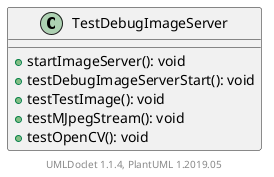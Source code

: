 @startuml

    class TestDebugImageServer [[TestDebugImageServer.html]] {
        +startImageServer(): void
        +testDebugImageServerStart(): void
        +testTestImage(): void
        +testMJpegStream(): void
        +testOpenCV(): void
    }


    center footer UMLDoclet 1.1.4, PlantUML 1.2019.05
@enduml
